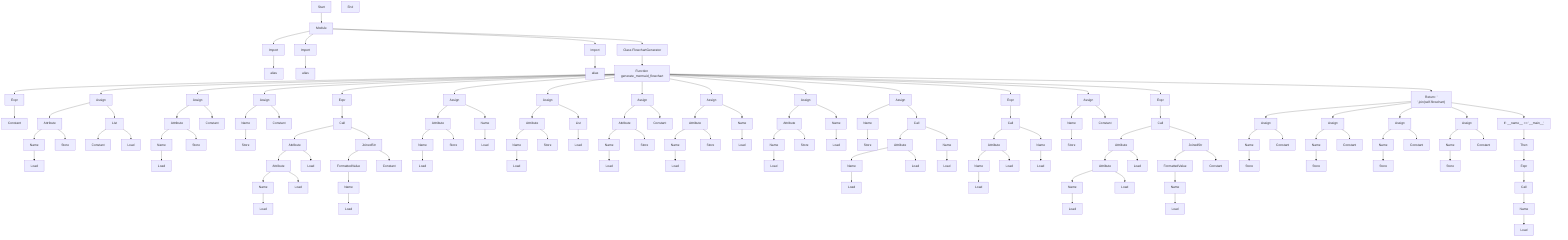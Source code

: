 flowchart TD
Start["Start"]
node1["Module"]
Start --> node1
node2["Import"]
node1 --> node2
node3["alias"]
node2 --> node3
node4["Import"]
node1 --> node4
node5["alias"]
node4 --> node5
node6["Import"]
node1 --> node6
node7["alias"]
node6 --> node7
node8["Class FlowchartGenerator"]
node1 --> node8
node9["Function generate_mermaid_flowchart"]
node8 --> node9
node10["Expr"]
node9 --> node10
node11["Constant"]
node10 --> node11
node12["Assign"]
node9 --> node12
node13["Attribute"]
node12 --> node13
node14["Name"]
node13 --> node14
node15["Load"]
node14 --> node15
node16["Store"]
node13 --> node16
node17["List"]
node12 --> node17
node18["Constant"]
node17 --> node18
node19["Load"]
node17 --> node19
node20["Assign"]
node9 --> node20
node21["Attribute"]
node20 --> node21
node22["Name"]
node21 --> node22
node23["Load"]
node22 --> node23
node24["Store"]
node21 --> node24
node25["Constant"]
node20 --> node25
node26["Assign"]
node9 --> node26
node27["Name"]
node26 --> node27
node28["Store"]
node27 --> node28
node29["Constant"]
node26 --> node29
node30["Expr"]
node9 --> node30
node31["Call"]
node30 --> node31
node32["Attribute"]
node31 --> node32
node33["Attribute"]
node32 --> node33
node34["Name"]
node33 --> node34
node35["Load"]
node34 --> node35
node36["Load"]
node33 --> node36
node37["Load"]
node32 --> node37
node38["JoinedStr"]
node31 --> node38
node39["FormattedValue"]
node38 --> node39
node40["Name"]
node39 --> node40
node41["Load"]
node40 --> node41
node42["Constant"]
node38 --> node42
node43["Assign"]
node9 --> node43
node44["Attribute"]
node43 --> node44
node45["Name"]
node44 --> node45
node46["Load"]
node45 --> node46
node47["Store"]
node44 --> node47
node48["Name"]
node43 --> node48
node49["Load"]
node48 --> node49
node50["Assign"]
node9 --> node50
node51["Attribute"]
node50 --> node51
node52["Name"]
node51 --> node52
node53["Load"]
node52 --> node53
node54["Store"]
node51 --> node54
node55["List"]
node50 --> node55
node56["Load"]
node55 --> node56
node57["Assign"]
node9 --> node57
node58["Attribute"]
node57 --> node58
node59["Name"]
node58 --> node59
node60["Load"]
node59 --> node60
node61["Store"]
node58 --> node61
node62["Constant"]
node57 --> node62
node63["Assign"]
node9 --> node63
node64["Attribute"]
node63 --> node64
node65["Name"]
node64 --> node65
node66["Load"]
node65 --> node66
node67["Store"]
node64 --> node67
node68["Name"]
node63 --> node68
node69["Load"]
node68 --> node69
node70["Assign"]
node9 --> node70
node71["Attribute"]
node70 --> node71
node72["Name"]
node71 --> node72
node73["Load"]
node72 --> node73
node74["Store"]
node71 --> node74
node75["Name"]
node70 --> node75
node76["Load"]
node75 --> node76
node77["Assign"]
node9 --> node77
node78["Name"]
node77 --> node78
node79["Store"]
node78 --> node79
node80["Call"]
node77 --> node80
node81["Attribute"]
node80 --> node81
node82["Name"]
node81 --> node82
node83["Load"]
node82 --> node83
node84["Load"]
node81 --> node84
node85["Name"]
node80 --> node85
node86["Load"]
node85 --> node86
node87["Expr"]
node9 --> node87
node88["Call"]
node87 --> node88
node89["Attribute"]
node88 --> node89
node90["Name"]
node89 --> node90
node91["Load"]
node90 --> node91
node92["Load"]
node89 --> node92
node93["Name"]
node88 --> node93
node94["Load"]
node93 --> node94
node95["Assign"]
node9 --> node95
node96["Name"]
node95 --> node96
node97["Store"]
node96 --> node97
node98["Constant"]
node95 --> node98
node99["Expr"]
node9 --> node99
node100["Call"]
node99 --> node100
node101["Attribute"]
node100 --> node101
node102["Attribute"]
node101 --> node102
node103["Name"]
node102 --> node103
node104["Load"]
node103 --> node104
node105["Load"]
node102 --> node105
node106["Load"]
node101 --> node106
node107["JoinedStr"]
node100 --> node107
node108["FormattedValue"]
node107 --> node108
node109["Name"]
node108 --> node109
node110["Load"]
node109 --> node110
node111["Constant"]
node107 --> node111
node112["Return: '\n'.join(self.flowchart)"]
node9 --> node112
node113["Assign"]
node112 --> node113
node114["Name"]
node113 --> node114
node115["Store"]
node114 --> node115
node116["Constant"]
node113 --> node116
node117["Assign"]
node112 --> node117
node118["Name"]
node117 --> node118
node119["Store"]
node118 --> node119
node120["Constant"]
node117 --> node120
node121["Assign"]
node112 --> node121
node122["Name"]
node121 --> node122
node123["Store"]
node122 --> node123
node124["Constant"]
node121 --> node124
node125["Assign"]
node112 --> node125
node126["Name"]
node125 --> node126
node127["Store"]
node126 --> node127
node128["Constant"]
node125 --> node128
node129["If: __name__ == '__main__'"]
node112 --> node129
node130["Then"]
node129 --> node130
node131["Expr"]
node130 --> node131
node132["Call"]
node131 --> node132
node133["Name"]
node132 --> node133
node134["Load"]
node133 --> node134
End["End"]